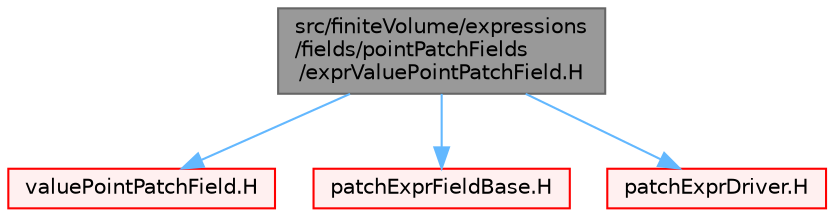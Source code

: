 digraph "src/finiteVolume/expressions/fields/pointPatchFields/exprValuePointPatchField.H"
{
 // LATEX_PDF_SIZE
  bgcolor="transparent";
  edge [fontname=Helvetica,fontsize=10,labelfontname=Helvetica,labelfontsize=10];
  node [fontname=Helvetica,fontsize=10,shape=box,height=0.2,width=0.4];
  Node1 [id="Node000001",label="src/finiteVolume/expressions\l/fields/pointPatchFields\l/exprValuePointPatchField.H",height=0.2,width=0.4,color="gray40", fillcolor="grey60", style="filled", fontcolor="black",tooltip=" "];
  Node1 -> Node2 [id="edge1_Node000001_Node000002",color="steelblue1",style="solid",tooltip=" "];
  Node2 [id="Node000002",label="valuePointPatchField.H",height=0.2,width=0.4,color="red", fillcolor="#FFF0F0", style="filled",URL="$valuePointPatchField_8H.html",tooltip=" "];
  Node1 -> Node238 [id="edge2_Node000001_Node000238",color="steelblue1",style="solid",tooltip=" "];
  Node238 [id="Node000238",label="patchExprFieldBase.H",height=0.2,width=0.4,color="red", fillcolor="#FFF0F0", style="filled",URL="$patchExprFieldBase_8H.html",tooltip=" "];
  Node1 -> Node252 [id="edge3_Node000001_Node000252",color="steelblue1",style="solid",tooltip=" "];
  Node252 [id="Node000252",label="patchExprDriver.H",height=0.2,width=0.4,color="red", fillcolor="#FFF0F0", style="filled",URL="$patchExprDriver_8H.html",tooltip=" "];
}
